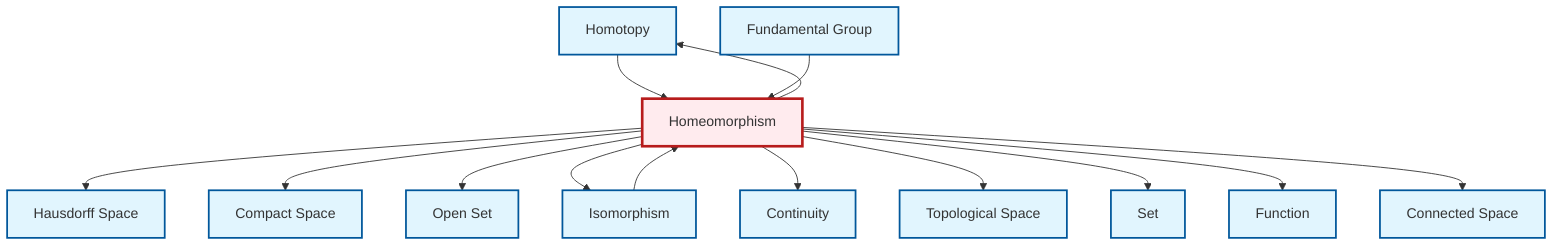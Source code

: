 graph TD
    classDef definition fill:#e1f5fe,stroke:#01579b,stroke-width:2px
    classDef theorem fill:#f3e5f5,stroke:#4a148c,stroke-width:2px
    classDef axiom fill:#fff3e0,stroke:#e65100,stroke-width:2px
    classDef example fill:#e8f5e9,stroke:#1b5e20,stroke-width:2px
    classDef current fill:#ffebee,stroke:#b71c1c,stroke-width:3px
    def-topological-space["Topological Space"]:::definition
    def-homotopy["Homotopy"]:::definition
    def-function["Function"]:::definition
    def-hausdorff["Hausdorff Space"]:::definition
    def-compact["Compact Space"]:::definition
    def-open-set["Open Set"]:::definition
    def-fundamental-group["Fundamental Group"]:::definition
    def-continuity["Continuity"]:::definition
    def-homeomorphism["Homeomorphism"]:::definition
    def-set["Set"]:::definition
    def-connected["Connected Space"]:::definition
    def-isomorphism["Isomorphism"]:::definition
    def-homeomorphism --> def-hausdorff
    def-homeomorphism --> def-homotopy
    def-homotopy --> def-homeomorphism
    def-isomorphism --> def-homeomorphism
    def-homeomorphism --> def-compact
    def-homeomorphism --> def-open-set
    def-homeomorphism --> def-isomorphism
    def-homeomorphism --> def-continuity
    def-homeomorphism --> def-topological-space
    def-homeomorphism --> def-set
    def-homeomorphism --> def-function
    def-fundamental-group --> def-homeomorphism
    def-homeomorphism --> def-connected
    class def-homeomorphism current